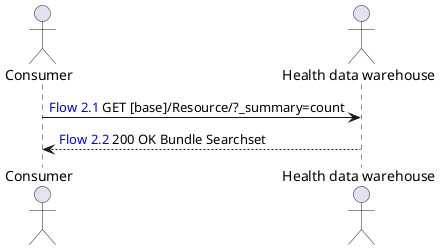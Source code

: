 @startuml
actor "Consumer" as C
actor "Health data warehouse" as EDS 

C -> EDS: <color:blue>Flow 2.1</color> GET [base]/Resource/?_summary=count
EDS --> C: <color:blue>Flow 2.2</color> 200 OK Bundle Searchset

@enduml
